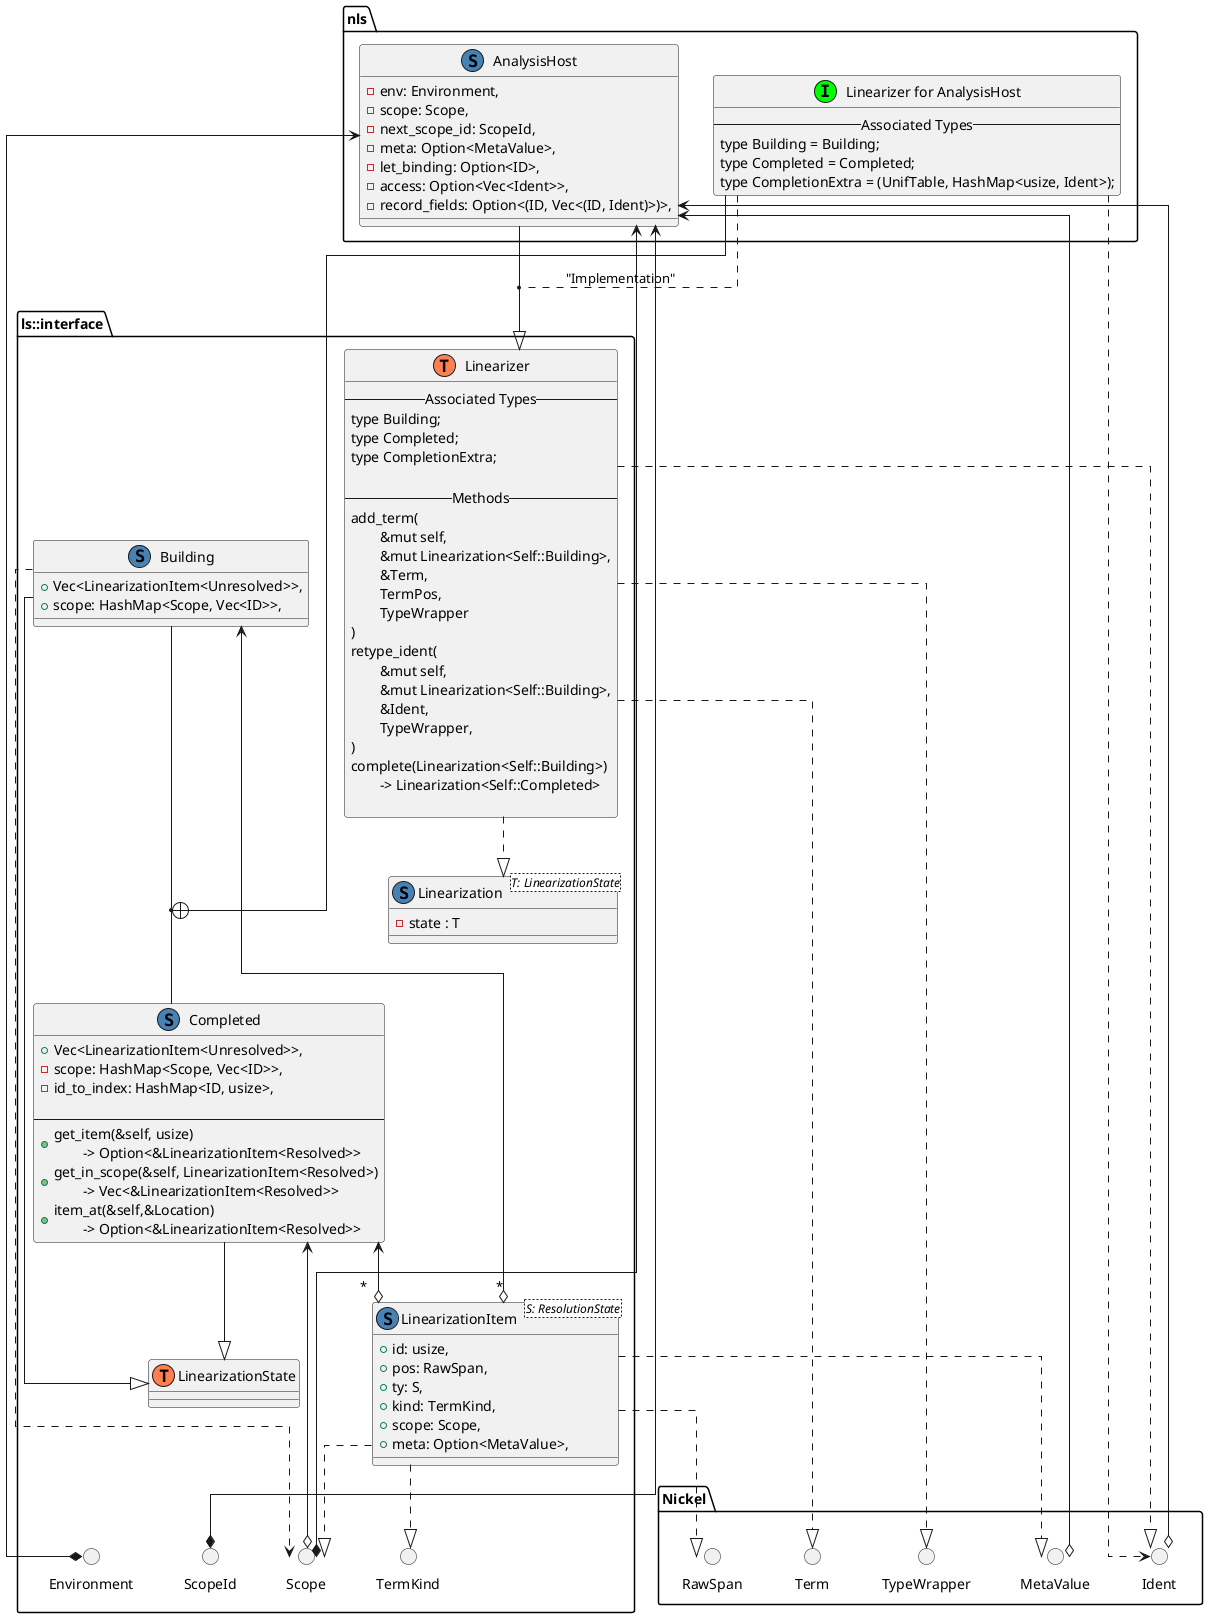 @startuml
skinparam linetype ortho
skinparam groupInheritance 2


package ls::interface {

    class Linearizer << (T,coral) >> {
        -- Associated Types --
        type Building;
        type Completed;
        type CompletionExtra;

        -- Methods --
        add_term(\n\
        &mut self,\n\
        &mut Linearization<Self::Building>,\n\
        &Term,\n\
        TermPos,\n\
        TypeWrapper
        )
        retype_ident(\n\
        &mut self,\n\
        &mut Linearization<Self::Building>,\n\
        &Ident,\n\
        TypeWrapper,
        )
        complete(Linearization<Self::Building>)\n\
        -> Linearization<Self::Completed>

    }

    class Linearization<T: LinearizationState> << (S,steelblue) >> {
        - state : T
    }


    class LinearizationState << (T,coral) >> {}

    class Building << (S,steelblue) >> {
        + Vec<LinearizationItem<Unresolved>>,
        + scope: HashMap<Scope, Vec<ID>>,
    }

    class Completed << (S,steelblue) >> {
        + Vec<LinearizationItem<Unresolved>>,
        - scope: HashMap<Scope, Vec<ID>>,
        - id_to_index: HashMap<ID, usize>,

        --
        + get_item(&self, usize) \n\
        -> Option<&LinearizationItem<Resolved>>
        + get_in_scope(&self, LinearizationItem<Resolved>)\n\
        -> Vec<&LinearizationItem<Resolved>>
        + item_at(&self,&Location) \n\
        -> Option<&LinearizationItem<Resolved>>
    }

    class LinearizationItem<S: ResolutionState> << (S,steelblue) >> {
        + id: usize,
        + pos: RawSpan,
        + ty: S,
        + kind: TermKind,
        + scope: Scope,
        + meta: Option<MetaValue>,
    }

    together {
        circle Scope << (S,steelblue) >> {}
        circle ScopeId << (S,steelblue) >> {}
        circle Environment << (S,steelblue) >> {}
        circle TermKind
    }
}

package nls {

    class AnalysisHost << (S,steelblue) >> {
        - env: Environment,
        - scope: Scope,
        - next_scope_id: ScopeId,
        - meta: Option<MetaValue>,
        - let_binding: Option<ID>,
        - access: Option<Vec<Ident>>,
        - {field} record_fields: Option<(ID, Vec<(ID, Ident)>)>,

    }

    class "Linearizer for AnalysisHost" as impl_linearizer_for_AnalysisHost << (I,lime) >> {
        -- Associated Types --
        type Building = Building;
        type Completed = Completed;
        type CompletionExtra = (UnifTable, HashMap<usize, Ident>);
    }

}




package Nickel {

    circle MetaValue << (S,steelblue) >> {}

    circle Term << (S,steelblue) >> {}

    circle RawSpan << (S,steelblue) >> {}

    circle Ident << (S,steelblue) >> {}

    circle TypeWrapper << (S,steelblue) >> {}

}

AnalysisHost --|> Linearizer
impl_linearizer_for_AnalysisHost . (AnalysisHost, Linearizer) : "Implementation"
impl_linearizer_for_AnalysisHost --+ (Building, Completed)
impl_linearizer_for_AnalysisHost ..> Ident



Completed <--o "*" LinearizationItem
Completed --|> LinearizationState
Building <--o "*" LinearizationItem
Building --|> LinearizationState

Building ..> Scope

AnalysisHost <--* Scope
AnalysisHost <--* ScopeId
AnalysisHost <--* Environment
AnalysisHost <--o MetaValue
AnalysisHost <--o Ident




Linearizer ..|> Linearization
Linearizer ..|> Term
Linearizer ..|> TypeWrapper
Linearizer ..|> Ident


LinearizationItem ..|> RawSpan
LinearizationItem ..|> Scope
LinearizationItem ..|> TermKind
LinearizationItem ..|> MetaValue


Completed <--o Scope
@enduml
